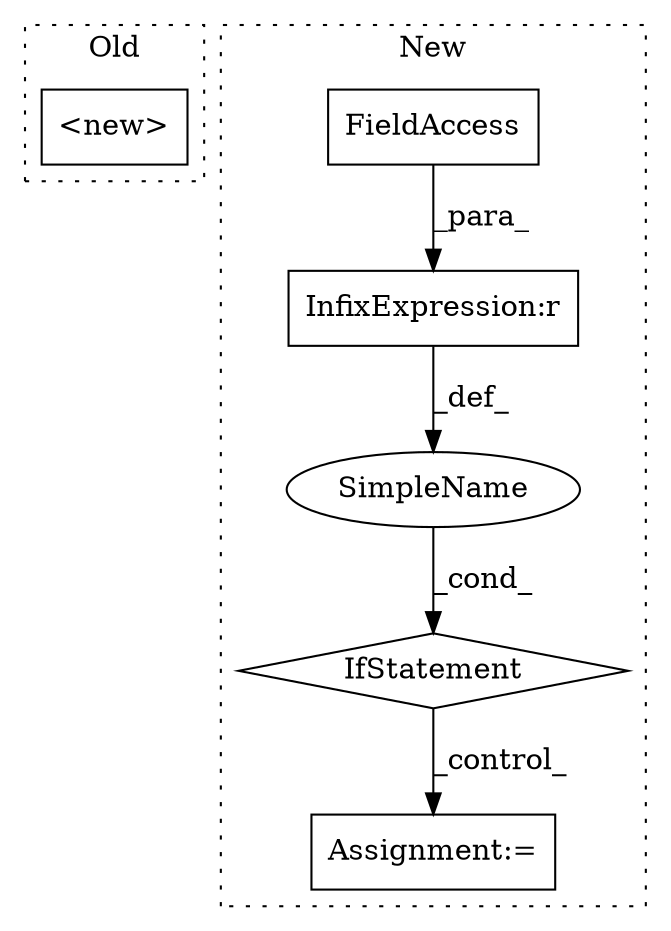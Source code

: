digraph G {
subgraph cluster0 {
1 [label="<new>" a="46" s="468" l="8" shape="box"];
label = "Old";
style="dotted";
}
subgraph cluster1 {
2 [label="IfStatement" a="25" s="813,827" l="4,2" shape="diamond"];
3 [label="Assignment:=" a="7" s="843" l="2" shape="box"];
4 [label="SimpleName" a="42" s="" l="" shape="ellipse"];
5 [label="InfixExpression:r" a="27" s="823" l="3" shape="box"];
6 [label="FieldAccess" a="22" s="817" l="6" shape="box"];
label = "New";
style="dotted";
}
2 -> 3 [label="_control_"];
4 -> 2 [label="_cond_"];
5 -> 4 [label="_def_"];
6 -> 5 [label="_para_"];
}